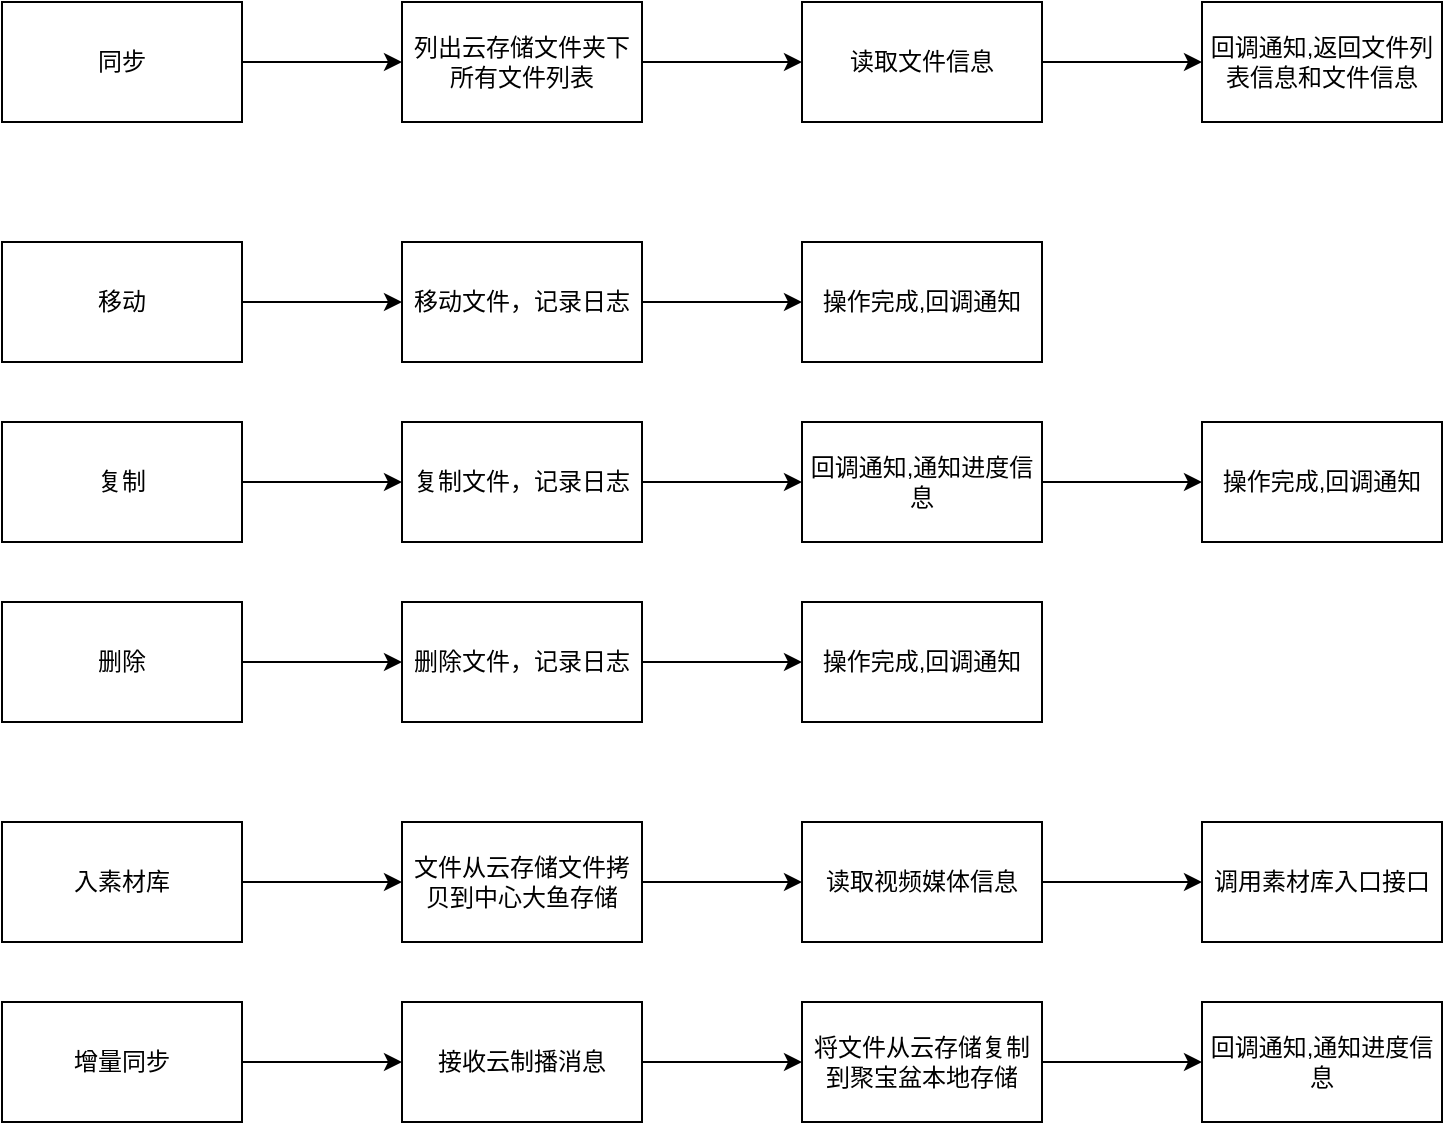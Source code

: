 <mxfile version="22.1.18" type="github">
  <diagram name="第 1 页" id="23eDjn6sSCtbQLzArtbT">
    <mxGraphModel dx="1434" dy="738" grid="1" gridSize="10" guides="1" tooltips="1" connect="1" arrows="1" fold="1" page="1" pageScale="1" pageWidth="827" pageHeight="1169" math="0" shadow="0">
      <root>
        <mxCell id="0" />
        <mxCell id="1" parent="0" />
        <mxCell id="amsWNtKq7_Y3dCARKuHN-3" value="" style="edgeStyle=orthogonalEdgeStyle;rounded=0;orthogonalLoop=1;jettySize=auto;html=1;" edge="1" parent="1" source="amsWNtKq7_Y3dCARKuHN-1" target="amsWNtKq7_Y3dCARKuHN-2">
          <mxGeometry relative="1" as="geometry" />
        </mxCell>
        <mxCell id="amsWNtKq7_Y3dCARKuHN-1" value="同步" style="rounded=0;whiteSpace=wrap;html=1;" vertex="1" parent="1">
          <mxGeometry x="40" y="100" width="120" height="60" as="geometry" />
        </mxCell>
        <mxCell id="amsWNtKq7_Y3dCARKuHN-6" value="" style="edgeStyle=orthogonalEdgeStyle;rounded=0;orthogonalLoop=1;jettySize=auto;html=1;" edge="1" parent="1" source="amsWNtKq7_Y3dCARKuHN-2" target="amsWNtKq7_Y3dCARKuHN-5">
          <mxGeometry relative="1" as="geometry" />
        </mxCell>
        <mxCell id="amsWNtKq7_Y3dCARKuHN-2" value="列出云存储文件夹下所有文件列表" style="whiteSpace=wrap;html=1;rounded=0;" vertex="1" parent="1">
          <mxGeometry x="240" y="100" width="120" height="60" as="geometry" />
        </mxCell>
        <mxCell id="amsWNtKq7_Y3dCARKuHN-8" value="" style="edgeStyle=orthogonalEdgeStyle;rounded=0;orthogonalLoop=1;jettySize=auto;html=1;" edge="1" parent="1" source="amsWNtKq7_Y3dCARKuHN-5" target="amsWNtKq7_Y3dCARKuHN-7">
          <mxGeometry relative="1" as="geometry" />
        </mxCell>
        <mxCell id="amsWNtKq7_Y3dCARKuHN-5" value="读取文件信息" style="whiteSpace=wrap;html=1;rounded=0;" vertex="1" parent="1">
          <mxGeometry x="440" y="100" width="120" height="60" as="geometry" />
        </mxCell>
        <mxCell id="amsWNtKq7_Y3dCARKuHN-7" value="回调通知,返回文件列表信息和文件信息" style="whiteSpace=wrap;html=1;rounded=0;" vertex="1" parent="1">
          <mxGeometry x="640" y="100" width="120" height="60" as="geometry" />
        </mxCell>
        <mxCell id="amsWNtKq7_Y3dCARKuHN-43" value="" style="edgeStyle=orthogonalEdgeStyle;rounded=0;orthogonalLoop=1;jettySize=auto;html=1;" edge="1" parent="1" source="amsWNtKq7_Y3dCARKuHN-10" target="amsWNtKq7_Y3dCARKuHN-42">
          <mxGeometry relative="1" as="geometry" />
        </mxCell>
        <mxCell id="amsWNtKq7_Y3dCARKuHN-10" value="移动" style="rounded=0;whiteSpace=wrap;html=1;" vertex="1" parent="1">
          <mxGeometry x="40" y="220" width="120" height="60" as="geometry" />
        </mxCell>
        <mxCell id="amsWNtKq7_Y3dCARKuHN-21" value="" style="edgeStyle=orthogonalEdgeStyle;rounded=0;orthogonalLoop=1;jettySize=auto;html=1;" edge="1" parent="1" source="amsWNtKq7_Y3dCARKuHN-11" target="amsWNtKq7_Y3dCARKuHN-20">
          <mxGeometry relative="1" as="geometry" />
        </mxCell>
        <mxCell id="amsWNtKq7_Y3dCARKuHN-11" value="复制" style="rounded=0;whiteSpace=wrap;html=1;" vertex="1" parent="1">
          <mxGeometry x="40" y="310" width="120" height="60" as="geometry" />
        </mxCell>
        <mxCell id="amsWNtKq7_Y3dCARKuHN-35" style="edgeStyle=orthogonalEdgeStyle;rounded=0;orthogonalLoop=1;jettySize=auto;html=1;entryX=0;entryY=0.5;entryDx=0;entryDy=0;" edge="1" parent="1" source="amsWNtKq7_Y3dCARKuHN-12" target="amsWNtKq7_Y3dCARKuHN-34">
          <mxGeometry relative="1" as="geometry" />
        </mxCell>
        <mxCell id="amsWNtKq7_Y3dCARKuHN-12" value="删除" style="rounded=0;whiteSpace=wrap;html=1;" vertex="1" parent="1">
          <mxGeometry x="40" y="400" width="120" height="60" as="geometry" />
        </mxCell>
        <mxCell id="amsWNtKq7_Y3dCARKuHN-32" style="edgeStyle=orthogonalEdgeStyle;rounded=0;orthogonalLoop=1;jettySize=auto;html=1;exitX=1;exitY=0.5;exitDx=0;exitDy=0;" edge="1" parent="1" source="amsWNtKq7_Y3dCARKuHN-20" target="amsWNtKq7_Y3dCARKuHN-25">
          <mxGeometry relative="1" as="geometry" />
        </mxCell>
        <mxCell id="amsWNtKq7_Y3dCARKuHN-20" value="复制文件，记录日志" style="rounded=0;whiteSpace=wrap;html=1;" vertex="1" parent="1">
          <mxGeometry x="240" y="310" width="120" height="60" as="geometry" />
        </mxCell>
        <mxCell id="amsWNtKq7_Y3dCARKuHN-24" value="操作完成,回调通知" style="rounded=0;whiteSpace=wrap;html=1;" vertex="1" parent="1">
          <mxGeometry x="440" y="220" width="120" height="60" as="geometry" />
        </mxCell>
        <mxCell id="amsWNtKq7_Y3dCARKuHN-33" style="edgeStyle=orthogonalEdgeStyle;rounded=0;orthogonalLoop=1;jettySize=auto;html=1;exitX=1;exitY=0.5;exitDx=0;exitDy=0;" edge="1" parent="1" source="amsWNtKq7_Y3dCARKuHN-25" target="amsWNtKq7_Y3dCARKuHN-27">
          <mxGeometry relative="1" as="geometry" />
        </mxCell>
        <mxCell id="amsWNtKq7_Y3dCARKuHN-25" value="回调通知,通知进度信息" style="rounded=0;whiteSpace=wrap;html=1;" vertex="1" parent="1">
          <mxGeometry x="440" y="310" width="120" height="60" as="geometry" />
        </mxCell>
        <mxCell id="amsWNtKq7_Y3dCARKuHN-27" value="操作完成,回调通知" style="rounded=0;whiteSpace=wrap;html=1;" vertex="1" parent="1">
          <mxGeometry x="640" y="310" width="120" height="60" as="geometry" />
        </mxCell>
        <mxCell id="amsWNtKq7_Y3dCARKuHN-37" style="edgeStyle=orthogonalEdgeStyle;rounded=0;orthogonalLoop=1;jettySize=auto;html=1;entryX=0;entryY=0.5;entryDx=0;entryDy=0;" edge="1" parent="1" source="amsWNtKq7_Y3dCARKuHN-34" target="amsWNtKq7_Y3dCARKuHN-36">
          <mxGeometry relative="1" as="geometry" />
        </mxCell>
        <mxCell id="amsWNtKq7_Y3dCARKuHN-34" value="删除文件，记录日志" style="rounded=0;whiteSpace=wrap;html=1;" vertex="1" parent="1">
          <mxGeometry x="240" y="400" width="120" height="60" as="geometry" />
        </mxCell>
        <mxCell id="amsWNtKq7_Y3dCARKuHN-36" value="操作完成,回调通知" style="rounded=0;whiteSpace=wrap;html=1;" vertex="1" parent="1">
          <mxGeometry x="440" y="400" width="120" height="60" as="geometry" />
        </mxCell>
        <mxCell id="amsWNtKq7_Y3dCARKuHN-44" value="" style="edgeStyle=orthogonalEdgeStyle;rounded=0;orthogonalLoop=1;jettySize=auto;html=1;" edge="1" parent="1" source="amsWNtKq7_Y3dCARKuHN-42" target="amsWNtKq7_Y3dCARKuHN-24">
          <mxGeometry relative="1" as="geometry" />
        </mxCell>
        <mxCell id="amsWNtKq7_Y3dCARKuHN-42" value="移动文件，记录日志" style="rounded=0;whiteSpace=wrap;html=1;" vertex="1" parent="1">
          <mxGeometry x="240" y="220" width="120" height="60" as="geometry" />
        </mxCell>
        <mxCell id="amsWNtKq7_Y3dCARKuHN-68" value="" style="edgeStyle=orthogonalEdgeStyle;rounded=0;orthogonalLoop=1;jettySize=auto;html=1;" edge="1" parent="1" source="amsWNtKq7_Y3dCARKuHN-66" target="amsWNtKq7_Y3dCARKuHN-67">
          <mxGeometry relative="1" as="geometry" />
        </mxCell>
        <mxCell id="amsWNtKq7_Y3dCARKuHN-66" value="入素材库" style="rounded=0;whiteSpace=wrap;html=1;" vertex="1" parent="1">
          <mxGeometry x="40" y="510" width="120" height="60" as="geometry" />
        </mxCell>
        <mxCell id="amsWNtKq7_Y3dCARKuHN-70" value="" style="edgeStyle=orthogonalEdgeStyle;rounded=0;orthogonalLoop=1;jettySize=auto;html=1;" edge="1" parent="1" source="amsWNtKq7_Y3dCARKuHN-67" target="amsWNtKq7_Y3dCARKuHN-69">
          <mxGeometry relative="1" as="geometry" />
        </mxCell>
        <mxCell id="amsWNtKq7_Y3dCARKuHN-67" value="文件从云存储文件拷贝到中心大鱼存储" style="rounded=0;whiteSpace=wrap;html=1;" vertex="1" parent="1">
          <mxGeometry x="240" y="510" width="120" height="60" as="geometry" />
        </mxCell>
        <mxCell id="amsWNtKq7_Y3dCARKuHN-72" value="" style="edgeStyle=orthogonalEdgeStyle;rounded=0;orthogonalLoop=1;jettySize=auto;html=1;" edge="1" parent="1" source="amsWNtKq7_Y3dCARKuHN-69" target="amsWNtKq7_Y3dCARKuHN-71">
          <mxGeometry relative="1" as="geometry" />
        </mxCell>
        <mxCell id="amsWNtKq7_Y3dCARKuHN-69" value="读取视频媒体信息" style="rounded=0;whiteSpace=wrap;html=1;" vertex="1" parent="1">
          <mxGeometry x="440" y="510" width="120" height="60" as="geometry" />
        </mxCell>
        <mxCell id="amsWNtKq7_Y3dCARKuHN-71" value="调用素材库入口接口" style="rounded=0;whiteSpace=wrap;html=1;" vertex="1" parent="1">
          <mxGeometry x="640" y="510" width="120" height="60" as="geometry" />
        </mxCell>
        <mxCell id="amsWNtKq7_Y3dCARKuHN-75" value="" style="edgeStyle=orthogonalEdgeStyle;rounded=0;orthogonalLoop=1;jettySize=auto;html=1;" edge="1" parent="1" source="amsWNtKq7_Y3dCARKuHN-73" target="amsWNtKq7_Y3dCARKuHN-74">
          <mxGeometry relative="1" as="geometry" />
        </mxCell>
        <mxCell id="amsWNtKq7_Y3dCARKuHN-73" value="增量同步" style="rounded=0;whiteSpace=wrap;html=1;" vertex="1" parent="1">
          <mxGeometry x="40" y="600" width="120" height="60" as="geometry" />
        </mxCell>
        <mxCell id="amsWNtKq7_Y3dCARKuHN-77" value="" style="edgeStyle=orthogonalEdgeStyle;rounded=0;orthogonalLoop=1;jettySize=auto;html=1;" edge="1" parent="1" source="amsWNtKq7_Y3dCARKuHN-74" target="amsWNtKq7_Y3dCARKuHN-76">
          <mxGeometry relative="1" as="geometry" />
        </mxCell>
        <mxCell id="amsWNtKq7_Y3dCARKuHN-74" value="接收云制播消息" style="rounded=0;whiteSpace=wrap;html=1;" vertex="1" parent="1">
          <mxGeometry x="240" y="600" width="120" height="60" as="geometry" />
        </mxCell>
        <mxCell id="amsWNtKq7_Y3dCARKuHN-82" value="" style="edgeStyle=orthogonalEdgeStyle;rounded=0;orthogonalLoop=1;jettySize=auto;html=1;" edge="1" parent="1" source="amsWNtKq7_Y3dCARKuHN-76" target="amsWNtKq7_Y3dCARKuHN-81">
          <mxGeometry relative="1" as="geometry" />
        </mxCell>
        <mxCell id="amsWNtKq7_Y3dCARKuHN-76" value="将文件从云存储复制到聚宝盆本地存储" style="rounded=0;whiteSpace=wrap;html=1;" vertex="1" parent="1">
          <mxGeometry x="440" y="600" width="120" height="60" as="geometry" />
        </mxCell>
        <mxCell id="amsWNtKq7_Y3dCARKuHN-81" value="回调通知,通知进度信息" style="rounded=0;whiteSpace=wrap;html=1;" vertex="1" parent="1">
          <mxGeometry x="640" y="600" width="120" height="60" as="geometry" />
        </mxCell>
      </root>
    </mxGraphModel>
  </diagram>
</mxfile>
